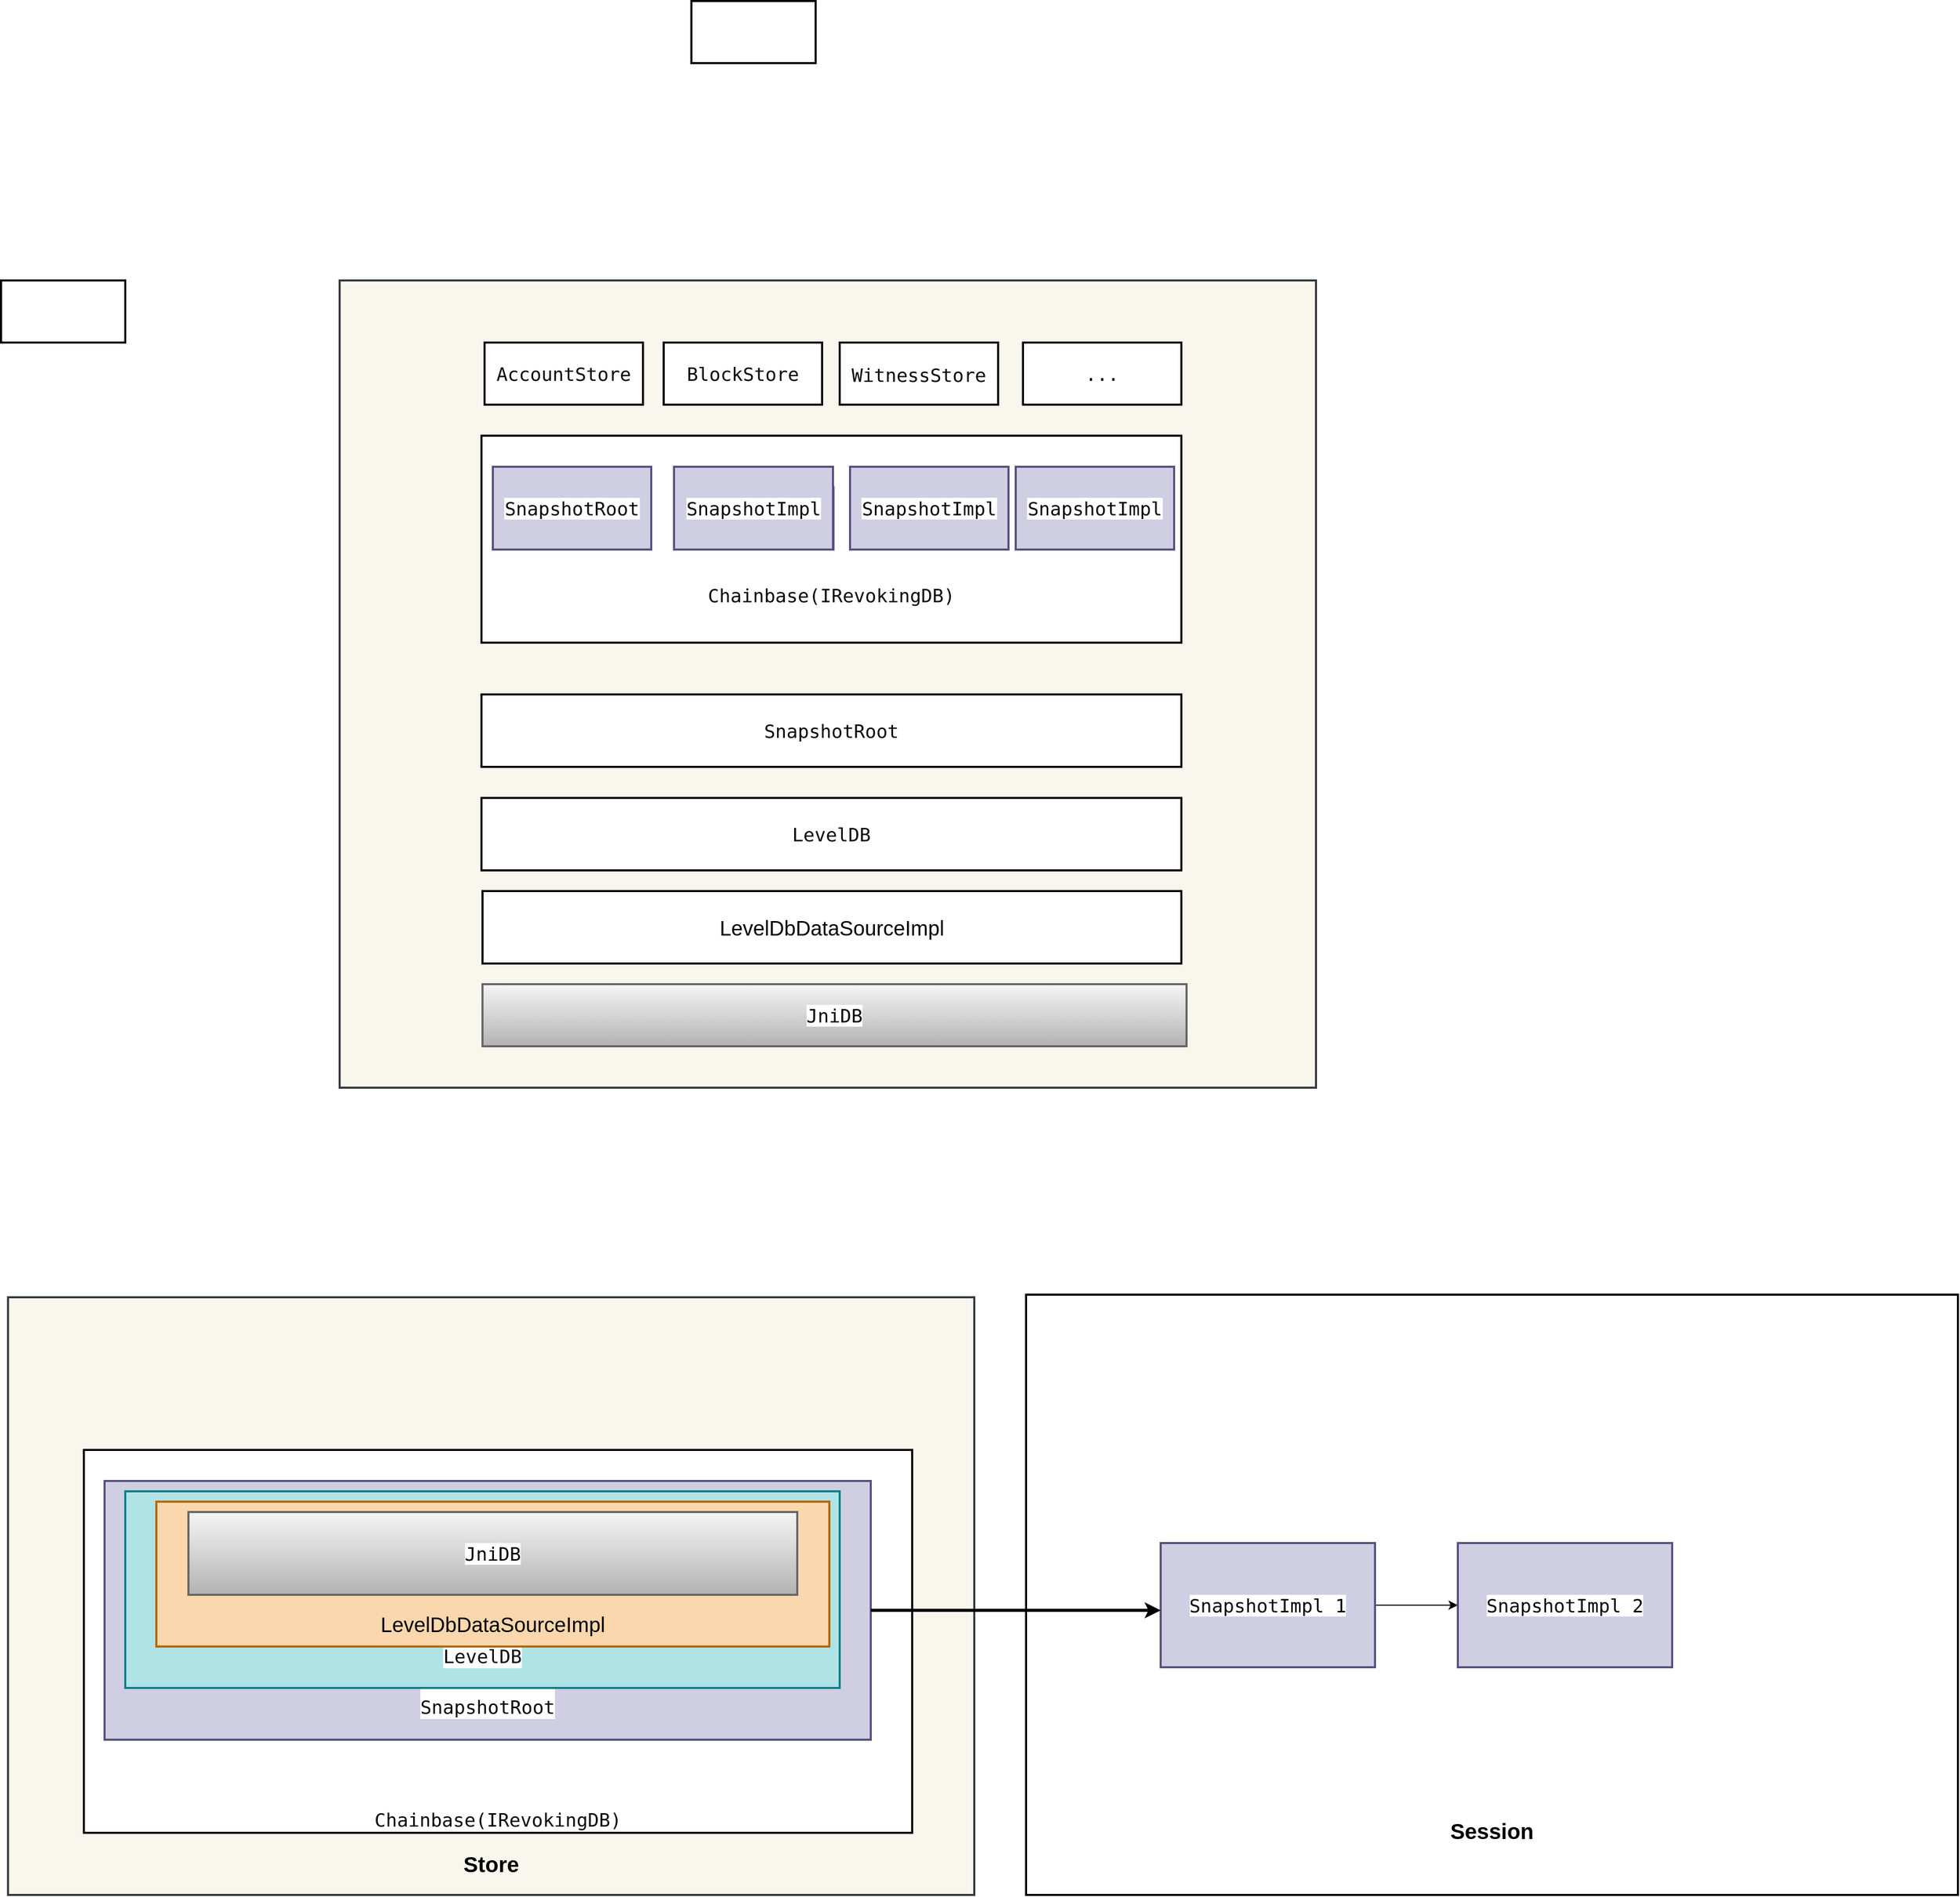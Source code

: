 <mxfile version="20.2.2" type="github">
  <diagram id="d-lJKOCr5DWwa61iQV_f" name="第 1 页">
    <mxGraphModel dx="2893" dy="2228" grid="1" gridSize="10" guides="1" tooltips="1" connect="1" arrows="1" fold="1" page="1" pageScale="1" pageWidth="827" pageHeight="1169" math="0" shadow="0">
      <root>
        <mxCell id="0" />
        <mxCell id="1" parent="0" />
        <mxCell id="dLxj4Lnb35jxQKYbUd3e-3" value="" style="rounded=0;whiteSpace=wrap;html=1;strokeWidth=2;fillColor=#f9f7ed;strokeColor=#36393d;" vertex="1" parent="1">
          <mxGeometry x="-63" y="-360" width="943" height="780" as="geometry" />
        </mxCell>
        <mxCell id="dLxj4Lnb35jxQKYbUd3e-4" value="&lt;pre style=&quot;background-color:#ffffff;color:#080808;font-family:&#39;Menlo&#39;,monospace;font-size:13.5pt;&quot;&gt;&lt;span style=&quot;color:#000000;&quot;&gt;JniDB&lt;/span&gt;&lt;/pre&gt;" style="rounded=0;whiteSpace=wrap;html=1;strokeWidth=2;fillColor=#f5f5f5;gradientColor=#b3b3b3;strokeColor=#666666;" vertex="1" parent="1">
          <mxGeometry x="75" y="320" width="680" height="60" as="geometry" />
        </mxCell>
        <mxCell id="dLxj4Lnb35jxQKYbUd3e-5" value="LevelDbDataSourceImpl" style="rounded=0;whiteSpace=wrap;html=1;fontSize=20;strokeWidth=2;" vertex="1" parent="1">
          <mxGeometry x="75" y="230" width="675" height="70" as="geometry" />
        </mxCell>
        <mxCell id="dLxj4Lnb35jxQKYbUd3e-6" value="&lt;pre style=&quot;background-color:#ffffff;color:#080808;font-family:&#39;Menlo&#39;,monospace;font-size:13.5pt;&quot;&gt;LevelDB&lt;/pre&gt;" style="rounded=0;whiteSpace=wrap;html=1;fontSize=20;strokeWidth=2;" vertex="1" parent="1">
          <mxGeometry x="74" y="140" width="676" height="70" as="geometry" />
        </mxCell>
        <mxCell id="dLxj4Lnb35jxQKYbUd3e-8" value="&lt;pre style=&quot;background-color:#ffffff;color:#080808;font-family:&#39;Menlo&#39;,monospace;font-size:13.5pt;&quot;&gt;SnapshotRoot&lt;/pre&gt;" style="rounded=0;whiteSpace=wrap;html=1;fontSize=20;strokeWidth=2;" vertex="1" parent="1">
          <mxGeometry x="74" y="40" width="676" height="70" as="geometry" />
        </mxCell>
        <mxCell id="dLxj4Lnb35jxQKYbUd3e-9" value="&lt;pre style=&quot;background-color:#ffffff;color:#080808;font-family:&#39;Menlo&#39;,monospace;font-size:13.5pt;&quot;&gt;&lt;pre style=&quot;font-family: Menlo, monospace; font-size: 13.5pt;&quot;&gt;&lt;br/&gt;&lt;br/&gt;&lt;br/&gt;&lt;br/&gt;&lt;br/&gt;Chainbase(IRevokingDB)&lt;/pre&gt;&lt;/pre&gt;" style="rounded=0;whiteSpace=wrap;html=1;fontSize=20;strokeWidth=2;" vertex="1" parent="1">
          <mxGeometry x="74" y="-210" width="676" height="200" as="geometry" />
        </mxCell>
        <mxCell id="dLxj4Lnb35jxQKYbUd3e-11" value="&lt;pre style=&quot;background-color:#ffffff;color:#080808;font-family:&#39;Menlo&#39;,monospace;font-size:13.5pt;&quot;&gt;&lt;pre style=&quot;font-family: Menlo, monospace; font-size: 13.5pt;&quot;&gt;AccountStore&lt;/pre&gt;&lt;/pre&gt;" style="rounded=0;whiteSpace=wrap;html=1;fontSize=20;strokeWidth=2;" vertex="1" parent="1">
          <mxGeometry x="77" y="-300" width="153" height="60" as="geometry" />
        </mxCell>
        <mxCell id="dLxj4Lnb35jxQKYbUd3e-12" value="&lt;pre style=&quot;background-color:#ffffff;color:#080808;font-family:&#39;Menlo&#39;,monospace;font-size:13.5pt;&quot;&gt;&lt;pre style=&quot;font-family: Menlo, monospace; font-size: 13.5pt;&quot;&gt;BlockStore&lt;/pre&gt;&lt;/pre&gt;" style="rounded=0;whiteSpace=wrap;html=1;fontSize=20;strokeWidth=2;" vertex="1" parent="1">
          <mxGeometry x="250" y="-300" width="153" height="60" as="geometry" />
        </mxCell>
        <mxCell id="dLxj4Lnb35jxQKYbUd3e-13" value="&lt;pre style=&quot;background-color: rgb(255, 255, 255);&quot;&gt;&lt;pre style=&quot;&quot;&gt;&lt;font face=&quot;Menlo, monospace&quot; color=&quot;#080808&quot;&gt;&lt;span style=&quot;font-size: 18px;&quot;&gt;WitnessStore&lt;/span&gt;&lt;span style=&quot;font-size: 13.5pt;&quot;&gt;&lt;br&gt;&lt;/span&gt;&lt;/font&gt;&lt;/pre&gt;&lt;/pre&gt;" style="rounded=0;whiteSpace=wrap;html=1;fontSize=20;strokeWidth=2;" vertex="1" parent="1">
          <mxGeometry x="420" y="-300" width="153" height="60" as="geometry" />
        </mxCell>
        <mxCell id="dLxj4Lnb35jxQKYbUd3e-14" value="&lt;pre style=&quot;background-color:#ffffff;color:#080808;font-family:&#39;Menlo&#39;,monospace;font-size:13.5pt;&quot;&gt;&lt;pre style=&quot;font-family: Menlo, monospace; font-size: 13.5pt;&quot;&gt;...&lt;/pre&gt;&lt;/pre&gt;" style="rounded=0;whiteSpace=wrap;html=1;fontSize=20;strokeWidth=2;" vertex="1" parent="1">
          <mxGeometry x="597" y="-300" width="153" height="60" as="geometry" />
        </mxCell>
        <mxCell id="dLxj4Lnb35jxQKYbUd3e-17" value="&lt;pre style=&quot;background-color:#ffffff;color:#080808;font-family:&#39;Menlo&#39;,monospace;font-size:13.5pt;&quot;&gt;&lt;pre style=&quot;font-family: Menlo, monospace; font-size: 13.5pt;&quot;&gt;SnapshotRoot&lt;/pre&gt;&lt;/pre&gt;" style="rounded=0;whiteSpace=wrap;html=1;fontSize=20;strokeWidth=2;fillColor=#d0cee2;strokeColor=#56517e;" vertex="1" parent="1">
          <mxGeometry x="85" y="-180" width="153" height="80" as="geometry" />
        </mxCell>
        <mxCell id="dLxj4Lnb35jxQKYbUd3e-18" value="&lt;pre style=&quot;background-color:#ffffff;color:#080808;font-family:&#39;Menlo&#39;,monospace;font-size:13.5pt;&quot;&gt;&lt;pre style=&quot;font-family: Menlo, monospace; font-size: 13.5pt;&quot;&gt;SnapshotImpl&lt;/pre&gt;&lt;/pre&gt;" style="rounded=0;whiteSpace=wrap;html=1;fontSize=20;strokeWidth=2;fillColor=#d0cee2;strokeColor=#56517e;" vertex="1" parent="1">
          <mxGeometry x="261" y="-160" width="153" height="60" as="geometry" />
        </mxCell>
        <mxCell id="dLxj4Lnb35jxQKYbUd3e-19" value="&lt;pre style=&quot;background-color:#ffffff;color:#080808;font-family:&#39;Menlo&#39;,monospace;font-size:13.5pt;&quot;&gt;&lt;pre style=&quot;font-family: Menlo, monospace; font-size: 13.5pt;&quot;&gt;SnapshotImpl&lt;/pre&gt;&lt;/pre&gt;" style="rounded=0;whiteSpace=wrap;html=1;fontSize=20;strokeWidth=2;fillColor=#d0cee2;strokeColor=#56517e;" vertex="1" parent="1">
          <mxGeometry x="430" y="-180" width="153" height="80" as="geometry" />
        </mxCell>
        <mxCell id="dLxj4Lnb35jxQKYbUd3e-20" value="&lt;pre style=&quot;background-color:#ffffff;color:#080808;font-family:&#39;Menlo&#39;,monospace;font-size:13.5pt;&quot;&gt;&lt;pre style=&quot;font-family: Menlo, monospace; font-size: 13.5pt;&quot;&gt;SnapshotImpl&lt;/pre&gt;&lt;/pre&gt;" style="rounded=0;whiteSpace=wrap;html=1;fontSize=20;strokeWidth=2;fillColor=#d0cee2;strokeColor=#56517e;" vertex="1" parent="1">
          <mxGeometry x="590" y="-180" width="153" height="80" as="geometry" />
        </mxCell>
        <mxCell id="dLxj4Lnb35jxQKYbUd3e-21" value="&lt;pre style=&quot;background-color:#ffffff;color:#080808;font-family:&#39;Menlo&#39;,monospace;font-size:13.5pt;&quot;&gt;&lt;pre style=&quot;font-family: Menlo, monospace; font-size: 13.5pt;&quot;&gt;SnapshotImpl&lt;/pre&gt;&lt;/pre&gt;" style="rounded=0;whiteSpace=wrap;html=1;fontSize=20;strokeWidth=2;fillColor=#d0cee2;strokeColor=#56517e;" vertex="1" parent="1">
          <mxGeometry x="260" y="-180" width="153.5" height="80" as="geometry" />
        </mxCell>
        <mxCell id="dLxj4Lnb35jxQKYbUd3e-22" value="" style="rounded=0;whiteSpace=wrap;html=1;fontSize=20;strokeWidth=2;" vertex="1" parent="1">
          <mxGeometry x="276.75" y="-630" width="120" height="60" as="geometry" />
        </mxCell>
        <mxCell id="dLxj4Lnb35jxQKYbUd3e-23" value="" style="rounded=0;whiteSpace=wrap;html=1;fontSize=20;strokeWidth=2;" vertex="1" parent="1">
          <mxGeometry x="-390" y="-360" width="120" height="60" as="geometry" />
        </mxCell>
        <mxCell id="dLxj4Lnb35jxQKYbUd3e-40" value="&lt;br&gt;&lt;br&gt;&lt;br&gt;&lt;br&gt;&lt;br&gt;&lt;br&gt;&lt;br&gt;&lt;br&gt;&lt;br&gt;&lt;br&gt;&lt;br&gt;&lt;br&gt;&lt;br&gt;&lt;br&gt;&lt;br&gt;&lt;br&gt;&lt;br&gt;&lt;br&gt;&lt;br&gt;&lt;br&gt;&lt;br&gt;&lt;br&gt;&lt;br&gt;&lt;br&gt;&lt;br&gt;&lt;br&gt;&lt;br&gt;&lt;br&gt;&lt;br&gt;&lt;br&gt;&lt;br&gt;&lt;br&gt;&lt;br&gt;&lt;br&gt;&lt;br&gt;&lt;br&gt;&lt;b&gt;&lt;font style=&quot;font-size: 21px;&quot;&gt;Store&lt;/font&gt;&lt;/b&gt;" style="rounded=0;whiteSpace=wrap;html=1;strokeWidth=2;fillColor=#f9f7ed;strokeColor=#36393d;" vertex="1" parent="1">
          <mxGeometry x="-383.25" y="622.5" width="933.25" height="577.5" as="geometry" />
        </mxCell>
        <mxCell id="dLxj4Lnb35jxQKYbUd3e-45" value="&lt;pre style=&quot;background-color:#ffffff;color:#080808;font-family:&#39;Menlo&#39;,monospace;font-size:13.5pt;&quot;&gt;&lt;pre style=&quot;font-family: Menlo, monospace; font-size: 13.5pt;&quot;&gt;&lt;br/&gt;&lt;br/&gt;&lt;br/&gt;&lt;br/&gt;&lt;br&gt;&lt;br&gt;&lt;br&gt;&lt;br&gt;&lt;br&gt;&lt;br&gt;&lt;br&gt;&lt;br&gt;&lt;br&gt;&lt;br&gt;&lt;br&gt;&lt;br&gt;Chainbase(IRevokingDB)&lt;/pre&gt;&lt;/pre&gt;" style="rounded=0;whiteSpace=wrap;html=1;fontSize=20;strokeWidth=2;" vertex="1" parent="1">
          <mxGeometry x="-310" y="770" width="800" height="370" as="geometry" />
        </mxCell>
        <mxCell id="dLxj4Lnb35jxQKYbUd3e-50" value="&lt;pre style=&quot;background-color:#ffffff;color:#080808;font-family:&#39;Menlo&#39;,monospace;font-size:13.5pt;&quot;&gt;&lt;pre style=&quot;font-family: Menlo, monospace; font-size: 13.5pt;&quot;&gt;&lt;br&gt;&lt;/pre&gt;&lt;pre style=&quot;font-family: Menlo, monospace; font-size: 13.5pt;&quot;&gt;&lt;br&gt;&lt;/pre&gt;&lt;pre style=&quot;font-family: Menlo, monospace; font-size: 13.5pt;&quot;&gt;&lt;br/&gt;&lt;br/&gt;&lt;br/&gt;&lt;br/&gt;&lt;br/&gt;SnapshotRoot&lt;/pre&gt;&lt;/pre&gt;" style="rounded=0;whiteSpace=wrap;html=1;fontSize=20;strokeWidth=2;fillColor=#d0cee2;strokeColor=#56517e;" vertex="1" parent="1">
          <mxGeometry x="-290" y="800" width="740" height="250" as="geometry" />
        </mxCell>
        <mxCell id="dLxj4Lnb35jxQKYbUd3e-43" value="&lt;pre style=&quot;background-color:#ffffff;color:#080808;font-family:&#39;Menlo&#39;,monospace;font-size:13.5pt;&quot;&gt;&lt;br/&gt;&lt;br&gt;&lt;br&gt;&lt;br&gt;&lt;br&gt;&lt;br&gt;LevelDB&lt;/pre&gt;" style="rounded=0;whiteSpace=wrap;html=1;fontSize=20;strokeWidth=2;fillColor=#b0e3e6;strokeColor=#0e8088;" vertex="1" parent="1">
          <mxGeometry x="-270" y="810" width="690" height="190" as="geometry" />
        </mxCell>
        <mxCell id="dLxj4Lnb35jxQKYbUd3e-42" value="&lt;br&gt;&lt;br&gt;&lt;br&gt;&lt;br&gt;LevelDbDataSourceImpl" style="rounded=0;whiteSpace=wrap;html=1;fontSize=20;strokeWidth=2;fillColor=#fad7ac;strokeColor=#b46504;" vertex="1" parent="1">
          <mxGeometry x="-240" y="820" width="650" height="140" as="geometry" />
        </mxCell>
        <mxCell id="dLxj4Lnb35jxQKYbUd3e-41" value="&lt;pre style=&quot;background-color:#ffffff;color:#080808;font-family:&#39;Menlo&#39;,monospace;font-size:13.5pt;&quot;&gt;&lt;span style=&quot;color:#000000;&quot;&gt;JniDB&lt;/span&gt;&lt;/pre&gt;" style="rounded=0;whiteSpace=wrap;html=1;strokeWidth=2;fillColor=#f5f5f5;gradientColor=#b3b3b3;strokeColor=#666666;" vertex="1" parent="1">
          <mxGeometry x="-209" y="830" width="588" height="80" as="geometry" />
        </mxCell>
        <mxCell id="dLxj4Lnb35jxQKYbUd3e-58" value="" style="edgeStyle=orthogonalEdgeStyle;rounded=0;orthogonalLoop=1;jettySize=auto;html=1;fontSize=20;" edge="1" parent="1" source="dLxj4Lnb35jxQKYbUd3e-53" target="dLxj4Lnb35jxQKYbUd3e-57">
          <mxGeometry relative="1" as="geometry" />
        </mxCell>
        <mxCell id="dLxj4Lnb35jxQKYbUd3e-59" value="&lt;br&gt;&lt;br&gt;&lt;br&gt;&lt;br&gt;&lt;br&gt;&lt;br&gt;&lt;br&gt;&lt;br&gt;&lt;br&gt;&lt;br&gt;&lt;br&gt;&lt;br&gt;&lt;br&gt;&lt;br&gt;&lt;br&gt;&lt;br&gt;&lt;br&gt;&lt;br&gt;&lt;br&gt;&lt;b&gt;&lt;font style=&quot;font-size: 21px;&quot;&gt;Session&lt;/font&gt;&lt;/b&gt;" style="rounded=0;whiteSpace=wrap;html=1;fontSize=20;strokeWidth=2;" vertex="1" parent="1">
          <mxGeometry x="600" y="620" width="900" height="580" as="geometry" />
        </mxCell>
        <mxCell id="dLxj4Lnb35jxQKYbUd3e-61" style="edgeStyle=orthogonalEdgeStyle;rounded=0;orthogonalLoop=1;jettySize=auto;html=1;exitX=1;exitY=0.5;exitDx=0;exitDy=0;entryX=0;entryY=0.5;entryDx=0;entryDy=0;fontSize=20;" edge="1" parent="1" source="dLxj4Lnb35jxQKYbUd3e-53" target="dLxj4Lnb35jxQKYbUd3e-57">
          <mxGeometry relative="1" as="geometry" />
        </mxCell>
        <mxCell id="dLxj4Lnb35jxQKYbUd3e-53" value="&lt;pre style=&quot;background-color:#ffffff;color:#080808;font-family:&#39;Menlo&#39;,monospace;font-size:13.5pt;&quot;&gt;&lt;pre style=&quot;font-family: Menlo, monospace; font-size: 13.5pt;&quot;&gt;SnapshotImpl 1&lt;/pre&gt;&lt;/pre&gt;" style="rounded=0;whiteSpace=wrap;html=1;fontSize=20;strokeWidth=2;fillColor=#d0cee2;strokeColor=#56517e;" vertex="1" parent="1">
          <mxGeometry x="730" y="860" width="207" height="120" as="geometry" />
        </mxCell>
        <mxCell id="dLxj4Lnb35jxQKYbUd3e-57" value="&lt;pre style=&quot;background-color:#ffffff;color:#080808;font-family:&#39;Menlo&#39;,monospace;font-size:13.5pt;&quot;&gt;&lt;pre style=&quot;font-family: Menlo, monospace; font-size: 13.5pt;&quot;&gt;SnapshotImpl 2&lt;/pre&gt;&lt;/pre&gt;" style="rounded=0;whiteSpace=wrap;html=1;fontSize=20;strokeWidth=2;fillColor=#d0cee2;strokeColor=#56517e;" vertex="1" parent="1">
          <mxGeometry x="1017" y="860" width="207" height="120" as="geometry" />
        </mxCell>
        <mxCell id="dLxj4Lnb35jxQKYbUd3e-60" style="edgeStyle=orthogonalEdgeStyle;rounded=0;orthogonalLoop=1;jettySize=auto;html=1;exitX=1;exitY=0.5;exitDx=0;exitDy=0;fontSize=20;strokeWidth=3;" edge="1" parent="1" source="dLxj4Lnb35jxQKYbUd3e-50" target="dLxj4Lnb35jxQKYbUd3e-53">
          <mxGeometry relative="1" as="geometry">
            <Array as="points">
              <mxPoint x="720" y="925" />
              <mxPoint x="720" y="925" />
            </Array>
          </mxGeometry>
        </mxCell>
      </root>
    </mxGraphModel>
  </diagram>
</mxfile>
